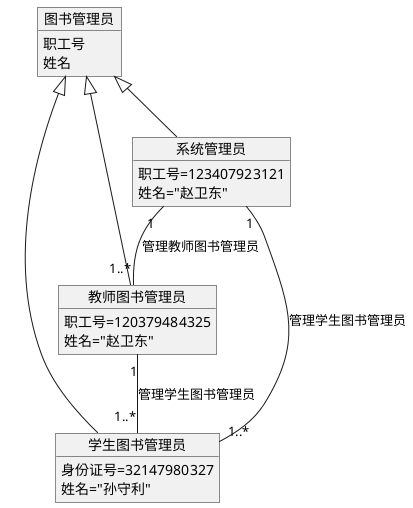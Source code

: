 @startuml
object 图书管理员{
    职工号
    姓名
}
object 学生图书管理员{
    身份证号=32147980327
    姓名="孙守利"
}
object 教师图书管理员{
    职工号=120379484325
    姓名="赵卫东"
}
object 系统管理员{
    职工号=123407923121
    姓名="赵卫东"
}
图书管理员 <|-- 学生图书管理员
图书管理员 <|-- 教师图书管理员
图书管理员 <|-- 系统管理员
系统管理员 "1"-- "1..*"学生图书管理员:管理学生图书管理员
系统管理员 "1"-- "1..*"教师图书管理员:管理教师图书管理员
教师图书管理员 "1"-- "1..*"学生图书管理员:管理学生图书管理员
@enduml